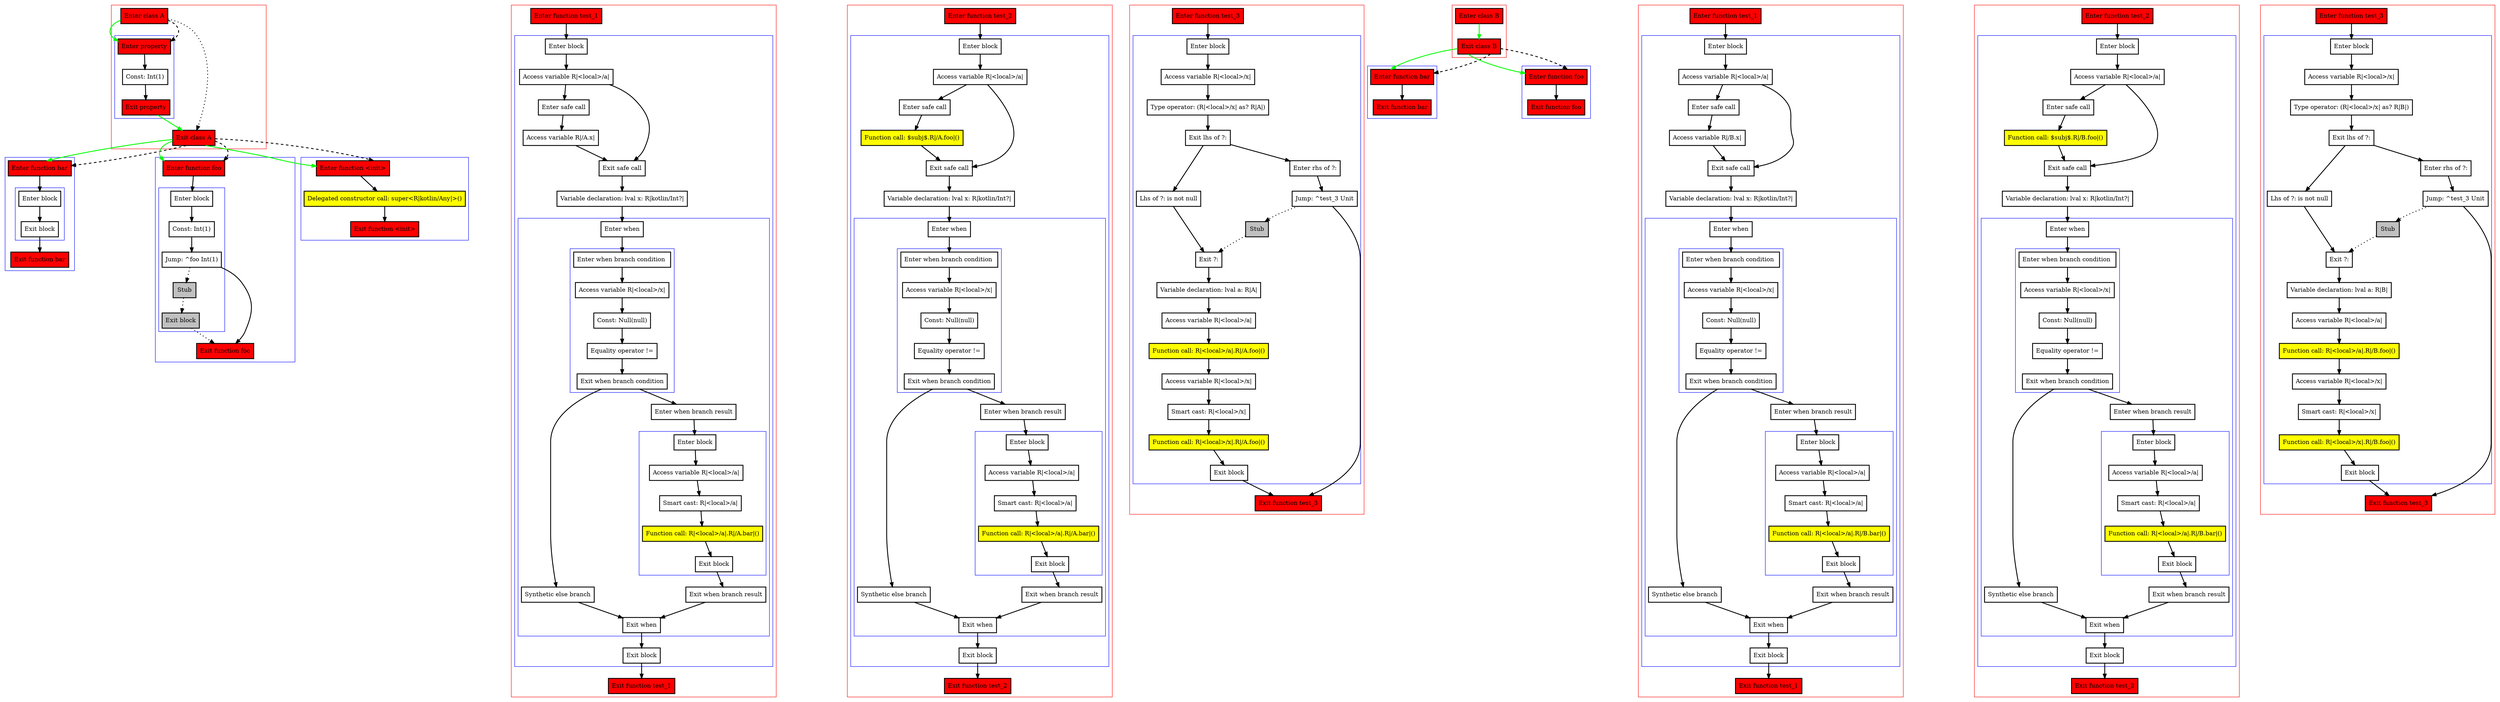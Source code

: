 digraph assignSafeCall_kt {
    graph [nodesep=3]
    node [shape=box penwidth=2]
    edge [penwidth=2]

    subgraph cluster_0 {
        color=red
        0 [label="Enter class A" style="filled" fillcolor=red];
        subgraph cluster_1 {
            color=blue
            1 [label="Enter property" style="filled" fillcolor=red];
            2 [label="Const: Int(1)"];
            3 [label="Exit property" style="filled" fillcolor=red];
        }
        4 [label="Exit class A" style="filled" fillcolor=red];
    }
    subgraph cluster_2 {
        color=blue
        5 [label="Enter function bar" style="filled" fillcolor=red];
        subgraph cluster_3 {
            color=blue
            6 [label="Enter block"];
            7 [label="Exit block"];
        }
        8 [label="Exit function bar" style="filled" fillcolor=red];
    }
    subgraph cluster_4 {
        color=blue
        9 [label="Enter function foo" style="filled" fillcolor=red];
        subgraph cluster_5 {
            color=blue
            10 [label="Enter block"];
            11 [label="Const: Int(1)"];
            12 [label="Jump: ^foo Int(1)"];
            13 [label="Stub" style="filled" fillcolor=gray];
            14 [label="Exit block" style="filled" fillcolor=gray];
        }
        15 [label="Exit function foo" style="filled" fillcolor=red];
    }
    subgraph cluster_6 {
        color=blue
        16 [label="Enter function <init>" style="filled" fillcolor=red];
        17 [label="Delegated constructor call: super<R|kotlin/Any|>()" style="filled" fillcolor=yellow];
        18 [label="Exit function <init>" style="filled" fillcolor=red];
    }
    0 -> {1} [color=green];
    0 -> {4} [style=dotted];
    0 -> {1} [style=dashed];
    1 -> {2};
    2 -> {3};
    3 -> {4} [color=green];
    4 -> {5 9 16} [color=green];
    4 -> {5 9 16} [style=dashed];
    5 -> {6};
    6 -> {7};
    7 -> {8};
    9 -> {10};
    10 -> {11};
    11 -> {12};
    12 -> {15};
    12 -> {13} [style=dotted];
    13 -> {14} [style=dotted];
    14 -> {15} [style=dotted];
    16 -> {17};
    17 -> {18};

    subgraph cluster_7 {
        color=red
        19 [label="Enter function test_1" style="filled" fillcolor=red];
        subgraph cluster_8 {
            color=blue
            20 [label="Enter block"];
            21 [label="Access variable R|<local>/a|"];
            22 [label="Enter safe call"];
            23 [label="Access variable R|/A.x|"];
            24 [label="Exit safe call"];
            25 [label="Variable declaration: lval x: R|kotlin/Int?|"];
            subgraph cluster_9 {
                color=blue
                26 [label="Enter when"];
                subgraph cluster_10 {
                    color=blue
                    27 [label="Enter when branch condition "];
                    28 [label="Access variable R|<local>/x|"];
                    29 [label="Const: Null(null)"];
                    30 [label="Equality operator !="];
                    31 [label="Exit when branch condition"];
                }
                32 [label="Synthetic else branch"];
                33 [label="Enter when branch result"];
                subgraph cluster_11 {
                    color=blue
                    34 [label="Enter block"];
                    35 [label="Access variable R|<local>/a|"];
                    36 [label="Smart cast: R|<local>/a|"];
                    37 [label="Function call: R|<local>/a|.R|/A.bar|()" style="filled" fillcolor=yellow];
                    38 [label="Exit block"];
                }
                39 [label="Exit when branch result"];
                40 [label="Exit when"];
            }
            41 [label="Exit block"];
        }
        42 [label="Exit function test_1" style="filled" fillcolor=red];
    }
    19 -> {20};
    20 -> {21};
    21 -> {22 24};
    22 -> {23};
    23 -> {24};
    24 -> {25};
    25 -> {26};
    26 -> {27};
    27 -> {28};
    28 -> {29};
    29 -> {30};
    30 -> {31};
    31 -> {32 33};
    32 -> {40};
    33 -> {34};
    34 -> {35};
    35 -> {36};
    36 -> {37};
    37 -> {38};
    38 -> {39};
    39 -> {40};
    40 -> {41};
    41 -> {42};

    subgraph cluster_12 {
        color=red
        43 [label="Enter function test_2" style="filled" fillcolor=red];
        subgraph cluster_13 {
            color=blue
            44 [label="Enter block"];
            45 [label="Access variable R|<local>/a|"];
            46 [label="Enter safe call"];
            47 [label="Function call: $subj$.R|/A.foo|()" style="filled" fillcolor=yellow];
            48 [label="Exit safe call"];
            49 [label="Variable declaration: lval x: R|kotlin/Int?|"];
            subgraph cluster_14 {
                color=blue
                50 [label="Enter when"];
                subgraph cluster_15 {
                    color=blue
                    51 [label="Enter when branch condition "];
                    52 [label="Access variable R|<local>/x|"];
                    53 [label="Const: Null(null)"];
                    54 [label="Equality operator !="];
                    55 [label="Exit when branch condition"];
                }
                56 [label="Synthetic else branch"];
                57 [label="Enter when branch result"];
                subgraph cluster_16 {
                    color=blue
                    58 [label="Enter block"];
                    59 [label="Access variable R|<local>/a|"];
                    60 [label="Smart cast: R|<local>/a|"];
                    61 [label="Function call: R|<local>/a|.R|/A.bar|()" style="filled" fillcolor=yellow];
                    62 [label="Exit block"];
                }
                63 [label="Exit when branch result"];
                64 [label="Exit when"];
            }
            65 [label="Exit block"];
        }
        66 [label="Exit function test_2" style="filled" fillcolor=red];
    }
    43 -> {44};
    44 -> {45};
    45 -> {46 48};
    46 -> {47};
    47 -> {48};
    48 -> {49};
    49 -> {50};
    50 -> {51};
    51 -> {52};
    52 -> {53};
    53 -> {54};
    54 -> {55};
    55 -> {56 57};
    56 -> {64};
    57 -> {58};
    58 -> {59};
    59 -> {60};
    60 -> {61};
    61 -> {62};
    62 -> {63};
    63 -> {64};
    64 -> {65};
    65 -> {66};

    subgraph cluster_17 {
        color=red
        67 [label="Enter function test_3" style="filled" fillcolor=red];
        subgraph cluster_18 {
            color=blue
            68 [label="Enter block"];
            69 [label="Access variable R|<local>/x|"];
            70 [label="Type operator: (R|<local>/x| as? R|A|)"];
            71 [label="Exit lhs of ?:"];
            72 [label="Enter rhs of ?:"];
            73 [label="Jump: ^test_3 Unit"];
            74 [label="Stub" style="filled" fillcolor=gray];
            75 [label="Lhs of ?: is not null"];
            76 [label="Exit ?:"];
            77 [label="Variable declaration: lval a: R|A|"];
            78 [label="Access variable R|<local>/a|"];
            79 [label="Function call: R|<local>/a|.R|/A.foo|()" style="filled" fillcolor=yellow];
            80 [label="Access variable R|<local>/x|"];
            81 [label="Smart cast: R|<local>/x|"];
            82 [label="Function call: R|<local>/x|.R|/A.foo|()" style="filled" fillcolor=yellow];
            83 [label="Exit block"];
        }
        84 [label="Exit function test_3" style="filled" fillcolor=red];
    }
    67 -> {68};
    68 -> {69};
    69 -> {70};
    70 -> {71};
    71 -> {72 75};
    72 -> {73};
    73 -> {84};
    73 -> {74} [style=dotted];
    74 -> {76} [style=dotted];
    75 -> {76};
    76 -> {77};
    77 -> {78};
    78 -> {79};
    79 -> {80};
    80 -> {81};
    81 -> {82};
    82 -> {83};
    83 -> {84};

    subgraph cluster_19 {
        color=red
        85 [label="Enter class B" style="filled" fillcolor=red];
        86 [label="Exit class B" style="filled" fillcolor=red];
    }
    subgraph cluster_20 {
        color=blue
        87 [label="Enter function bar" style="filled" fillcolor=red];
        88 [label="Exit function bar" style="filled" fillcolor=red];
    }
    subgraph cluster_21 {
        color=blue
        89 [label="Enter function foo" style="filled" fillcolor=red];
        90 [label="Exit function foo" style="filled" fillcolor=red];
    }
    85 -> {86} [color=green];
    86 -> {87 89} [color=green];
    86 -> {87 89} [style=dashed];
    87 -> {88};
    89 -> {90};

    subgraph cluster_22 {
        color=red
        91 [label="Enter function test_1" style="filled" fillcolor=red];
        subgraph cluster_23 {
            color=blue
            92 [label="Enter block"];
            93 [label="Access variable R|<local>/a|"];
            94 [label="Enter safe call"];
            95 [label="Access variable R|/B.x|"];
            96 [label="Exit safe call"];
            97 [label="Variable declaration: lval x: R|kotlin/Int?|"];
            subgraph cluster_24 {
                color=blue
                98 [label="Enter when"];
                subgraph cluster_25 {
                    color=blue
                    99 [label="Enter when branch condition "];
                    100 [label="Access variable R|<local>/x|"];
                    101 [label="Const: Null(null)"];
                    102 [label="Equality operator !="];
                    103 [label="Exit when branch condition"];
                }
                104 [label="Synthetic else branch"];
                105 [label="Enter when branch result"];
                subgraph cluster_26 {
                    color=blue
                    106 [label="Enter block"];
                    107 [label="Access variable R|<local>/a|"];
                    108 [label="Smart cast: R|<local>/a|"];
                    109 [label="Function call: R|<local>/a|.R|/B.bar|()" style="filled" fillcolor=yellow];
                    110 [label="Exit block"];
                }
                111 [label="Exit when branch result"];
                112 [label="Exit when"];
            }
            113 [label="Exit block"];
        }
        114 [label="Exit function test_1" style="filled" fillcolor=red];
    }
    91 -> {92};
    92 -> {93};
    93 -> {94 96};
    94 -> {95};
    95 -> {96};
    96 -> {97};
    97 -> {98};
    98 -> {99};
    99 -> {100};
    100 -> {101};
    101 -> {102};
    102 -> {103};
    103 -> {104 105};
    104 -> {112};
    105 -> {106};
    106 -> {107};
    107 -> {108};
    108 -> {109};
    109 -> {110};
    110 -> {111};
    111 -> {112};
    112 -> {113};
    113 -> {114};

    subgraph cluster_27 {
        color=red
        115 [label="Enter function test_2" style="filled" fillcolor=red];
        subgraph cluster_28 {
            color=blue
            116 [label="Enter block"];
            117 [label="Access variable R|<local>/a|"];
            118 [label="Enter safe call"];
            119 [label="Function call: $subj$.R|/B.foo|()" style="filled" fillcolor=yellow];
            120 [label="Exit safe call"];
            121 [label="Variable declaration: lval x: R|kotlin/Int?|"];
            subgraph cluster_29 {
                color=blue
                122 [label="Enter when"];
                subgraph cluster_30 {
                    color=blue
                    123 [label="Enter when branch condition "];
                    124 [label="Access variable R|<local>/x|"];
                    125 [label="Const: Null(null)"];
                    126 [label="Equality operator !="];
                    127 [label="Exit when branch condition"];
                }
                128 [label="Synthetic else branch"];
                129 [label="Enter when branch result"];
                subgraph cluster_31 {
                    color=blue
                    130 [label="Enter block"];
                    131 [label="Access variable R|<local>/a|"];
                    132 [label="Smart cast: R|<local>/a|"];
                    133 [label="Function call: R|<local>/a|.R|/B.bar|()" style="filled" fillcolor=yellow];
                    134 [label="Exit block"];
                }
                135 [label="Exit when branch result"];
                136 [label="Exit when"];
            }
            137 [label="Exit block"];
        }
        138 [label="Exit function test_2" style="filled" fillcolor=red];
    }
    115 -> {116};
    116 -> {117};
    117 -> {118 120};
    118 -> {119};
    119 -> {120};
    120 -> {121};
    121 -> {122};
    122 -> {123};
    123 -> {124};
    124 -> {125};
    125 -> {126};
    126 -> {127};
    127 -> {128 129};
    128 -> {136};
    129 -> {130};
    130 -> {131};
    131 -> {132};
    132 -> {133};
    133 -> {134};
    134 -> {135};
    135 -> {136};
    136 -> {137};
    137 -> {138};

    subgraph cluster_32 {
        color=red
        139 [label="Enter function test_3" style="filled" fillcolor=red];
        subgraph cluster_33 {
            color=blue
            140 [label="Enter block"];
            141 [label="Access variable R|<local>/x|"];
            142 [label="Type operator: (R|<local>/x| as? R|B|)"];
            143 [label="Exit lhs of ?:"];
            144 [label="Enter rhs of ?:"];
            145 [label="Jump: ^test_3 Unit"];
            146 [label="Stub" style="filled" fillcolor=gray];
            147 [label="Lhs of ?: is not null"];
            148 [label="Exit ?:"];
            149 [label="Variable declaration: lval a: R|B|"];
            150 [label="Access variable R|<local>/a|"];
            151 [label="Function call: R|<local>/a|.R|/B.foo|()" style="filled" fillcolor=yellow];
            152 [label="Access variable R|<local>/x|"];
            153 [label="Smart cast: R|<local>/x|"];
            154 [label="Function call: R|<local>/x|.R|/B.foo|()" style="filled" fillcolor=yellow];
            155 [label="Exit block"];
        }
        156 [label="Exit function test_3" style="filled" fillcolor=red];
    }
    139 -> {140};
    140 -> {141};
    141 -> {142};
    142 -> {143};
    143 -> {144 147};
    144 -> {145};
    145 -> {156};
    145 -> {146} [style=dotted];
    146 -> {148} [style=dotted];
    147 -> {148};
    148 -> {149};
    149 -> {150};
    150 -> {151};
    151 -> {152};
    152 -> {153};
    153 -> {154};
    154 -> {155};
    155 -> {156};

}
